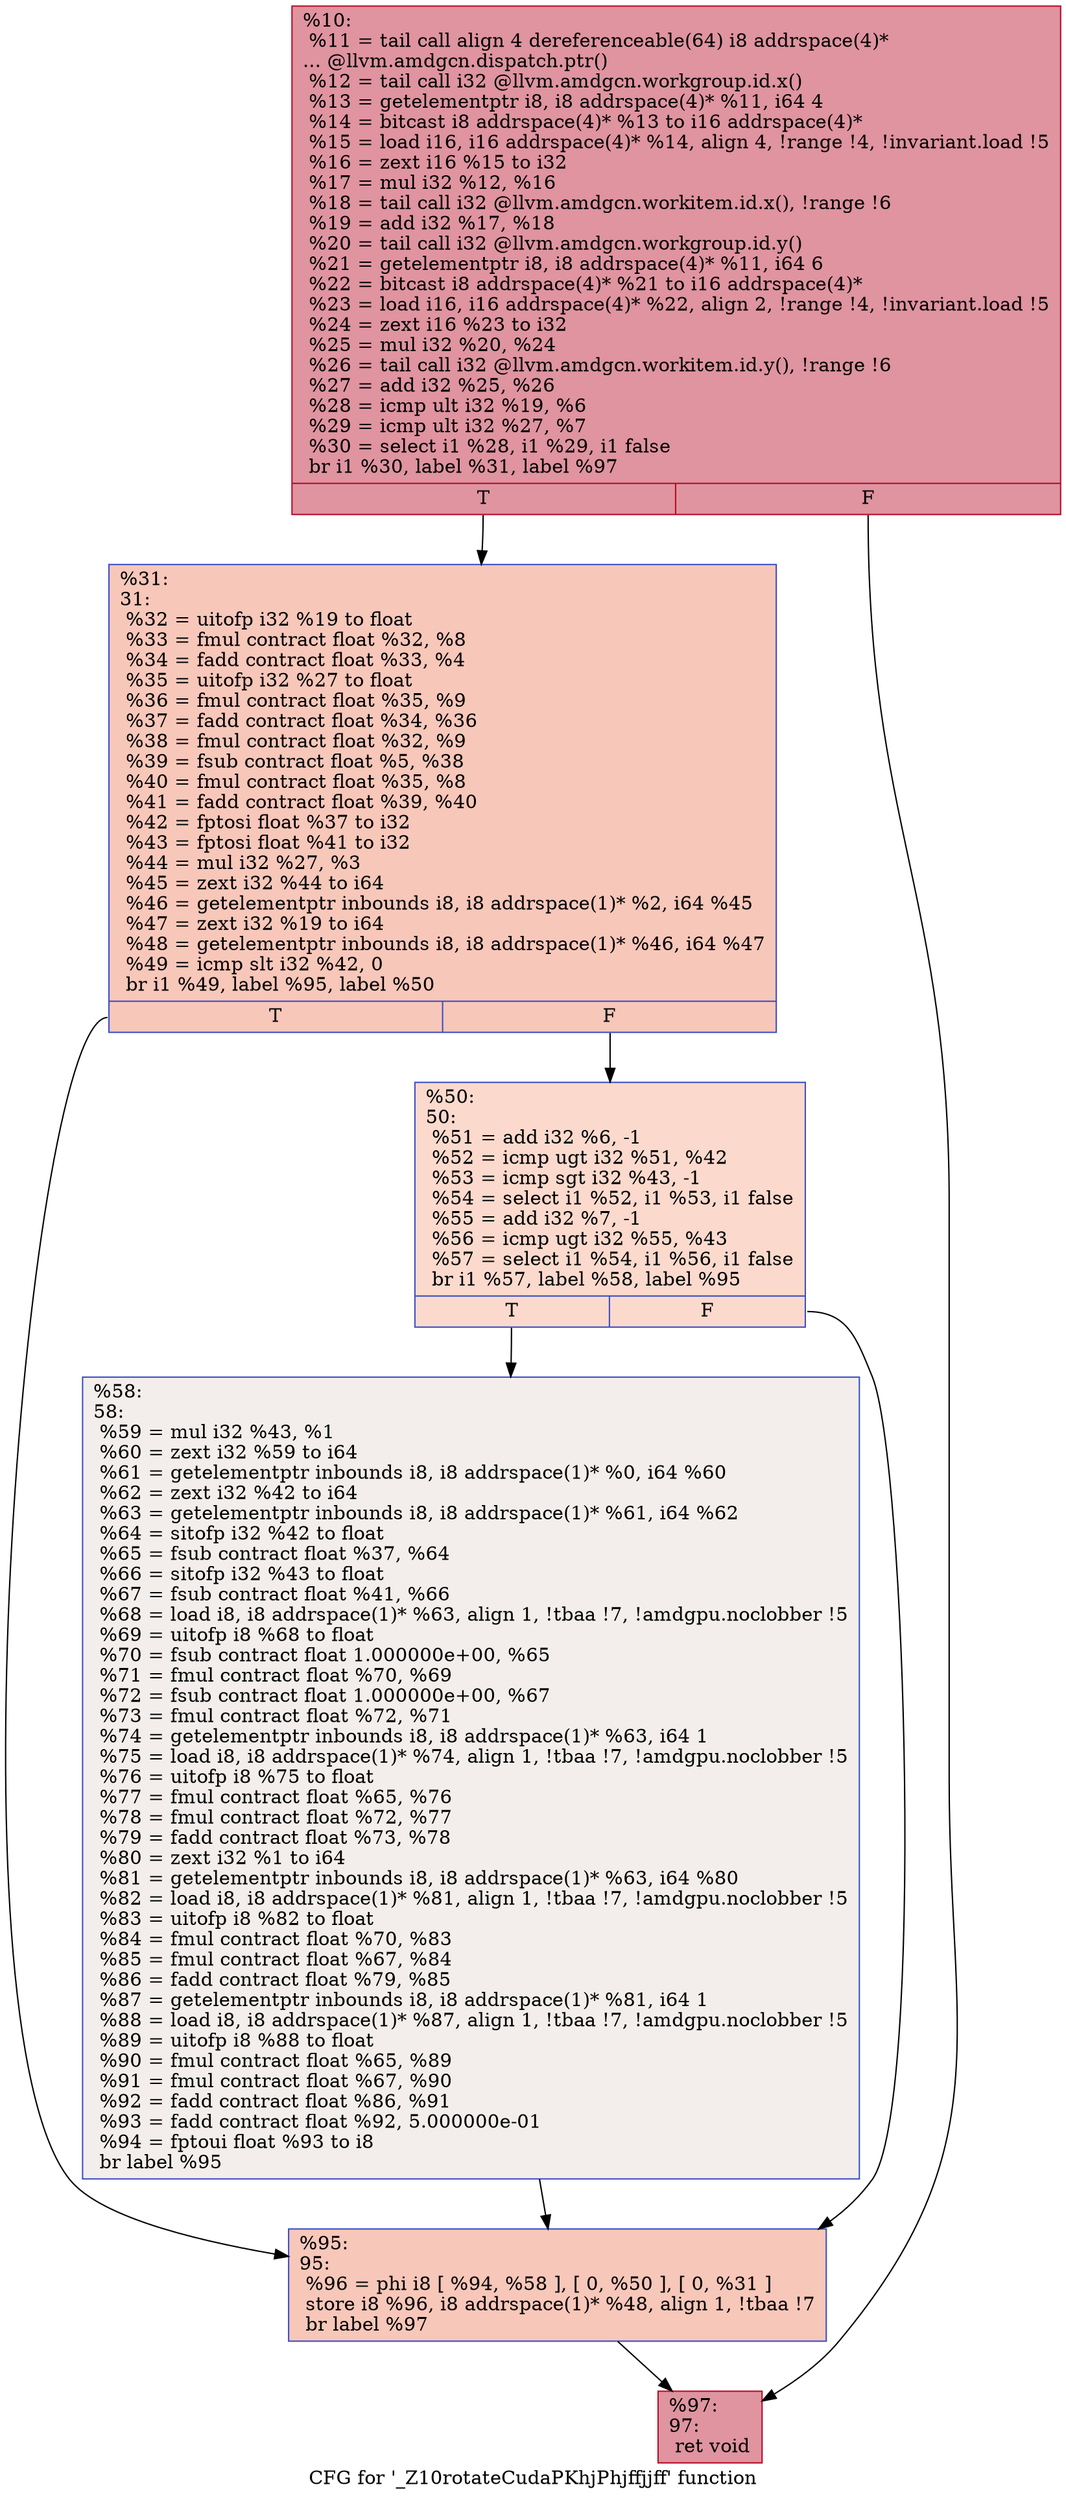 digraph "CFG for '_Z10rotateCudaPKhjPhjffjjff' function" {
	label="CFG for '_Z10rotateCudaPKhjPhjffjjff' function";

	Node0x56e42a0 [shape=record,color="#b70d28ff", style=filled, fillcolor="#b70d2870",label="{%10:\l  %11 = tail call align 4 dereferenceable(64) i8 addrspace(4)*\l... @llvm.amdgcn.dispatch.ptr()\l  %12 = tail call i32 @llvm.amdgcn.workgroup.id.x()\l  %13 = getelementptr i8, i8 addrspace(4)* %11, i64 4\l  %14 = bitcast i8 addrspace(4)* %13 to i16 addrspace(4)*\l  %15 = load i16, i16 addrspace(4)* %14, align 4, !range !4, !invariant.load !5\l  %16 = zext i16 %15 to i32\l  %17 = mul i32 %12, %16\l  %18 = tail call i32 @llvm.amdgcn.workitem.id.x(), !range !6\l  %19 = add i32 %17, %18\l  %20 = tail call i32 @llvm.amdgcn.workgroup.id.y()\l  %21 = getelementptr i8, i8 addrspace(4)* %11, i64 6\l  %22 = bitcast i8 addrspace(4)* %21 to i16 addrspace(4)*\l  %23 = load i16, i16 addrspace(4)* %22, align 2, !range !4, !invariant.load !5\l  %24 = zext i16 %23 to i32\l  %25 = mul i32 %20, %24\l  %26 = tail call i32 @llvm.amdgcn.workitem.id.y(), !range !6\l  %27 = add i32 %25, %26\l  %28 = icmp ult i32 %19, %6\l  %29 = icmp ult i32 %27, %7\l  %30 = select i1 %28, i1 %29, i1 false\l  br i1 %30, label %31, label %97\l|{<s0>T|<s1>F}}"];
	Node0x56e42a0:s0 -> Node0x56e8860;
	Node0x56e42a0:s1 -> Node0x56e88f0;
	Node0x56e8860 [shape=record,color="#3d50c3ff", style=filled, fillcolor="#ec7f6370",label="{%31:\l31:                                               \l  %32 = uitofp i32 %19 to float\l  %33 = fmul contract float %32, %8\l  %34 = fadd contract float %33, %4\l  %35 = uitofp i32 %27 to float\l  %36 = fmul contract float %35, %9\l  %37 = fadd contract float %34, %36\l  %38 = fmul contract float %32, %9\l  %39 = fsub contract float %5, %38\l  %40 = fmul contract float %35, %8\l  %41 = fadd contract float %39, %40\l  %42 = fptosi float %37 to i32\l  %43 = fptosi float %41 to i32\l  %44 = mul i32 %27, %3\l  %45 = zext i32 %44 to i64\l  %46 = getelementptr inbounds i8, i8 addrspace(1)* %2, i64 %45\l  %47 = zext i32 %19 to i64\l  %48 = getelementptr inbounds i8, i8 addrspace(1)* %46, i64 %47\l  %49 = icmp slt i32 %42, 0\l  br i1 %49, label %95, label %50\l|{<s0>T|<s1>F}}"];
	Node0x56e8860:s0 -> Node0x56e94f0;
	Node0x56e8860:s1 -> Node0x56e9540;
	Node0x56e9540 [shape=record,color="#3d50c3ff", style=filled, fillcolor="#f7ac8e70",label="{%50:\l50:                                               \l  %51 = add i32 %6, -1\l  %52 = icmp ugt i32 %51, %42\l  %53 = icmp sgt i32 %43, -1\l  %54 = select i1 %52, i1 %53, i1 false\l  %55 = add i32 %7, -1\l  %56 = icmp ugt i32 %55, %43\l  %57 = select i1 %54, i1 %56, i1 false\l  br i1 %57, label %58, label %95\l|{<s0>T|<s1>F}}"];
	Node0x56e9540:s0 -> Node0x56e9ae0;
	Node0x56e9540:s1 -> Node0x56e94f0;
	Node0x56e9ae0 [shape=record,color="#3d50c3ff", style=filled, fillcolor="#e3d9d370",label="{%58:\l58:                                               \l  %59 = mul i32 %43, %1\l  %60 = zext i32 %59 to i64\l  %61 = getelementptr inbounds i8, i8 addrspace(1)* %0, i64 %60\l  %62 = zext i32 %42 to i64\l  %63 = getelementptr inbounds i8, i8 addrspace(1)* %61, i64 %62\l  %64 = sitofp i32 %42 to float\l  %65 = fsub contract float %37, %64\l  %66 = sitofp i32 %43 to float\l  %67 = fsub contract float %41, %66\l  %68 = load i8, i8 addrspace(1)* %63, align 1, !tbaa !7, !amdgpu.noclobber !5\l  %69 = uitofp i8 %68 to float\l  %70 = fsub contract float 1.000000e+00, %65\l  %71 = fmul contract float %70, %69\l  %72 = fsub contract float 1.000000e+00, %67\l  %73 = fmul contract float %72, %71\l  %74 = getelementptr inbounds i8, i8 addrspace(1)* %63, i64 1\l  %75 = load i8, i8 addrspace(1)* %74, align 1, !tbaa !7, !amdgpu.noclobber !5\l  %76 = uitofp i8 %75 to float\l  %77 = fmul contract float %65, %76\l  %78 = fmul contract float %72, %77\l  %79 = fadd contract float %73, %78\l  %80 = zext i32 %1 to i64\l  %81 = getelementptr inbounds i8, i8 addrspace(1)* %63, i64 %80\l  %82 = load i8, i8 addrspace(1)* %81, align 1, !tbaa !7, !amdgpu.noclobber !5\l  %83 = uitofp i8 %82 to float\l  %84 = fmul contract float %70, %83\l  %85 = fmul contract float %67, %84\l  %86 = fadd contract float %79, %85\l  %87 = getelementptr inbounds i8, i8 addrspace(1)* %81, i64 1\l  %88 = load i8, i8 addrspace(1)* %87, align 1, !tbaa !7, !amdgpu.noclobber !5\l  %89 = uitofp i8 %88 to float\l  %90 = fmul contract float %65, %89\l  %91 = fmul contract float %67, %90\l  %92 = fadd contract float %86, %91\l  %93 = fadd contract float %92, 5.000000e-01\l  %94 = fptoui float %93 to i8\l  br label %95\l}"];
	Node0x56e9ae0 -> Node0x56e94f0;
	Node0x56e94f0 [shape=record,color="#3d50c3ff", style=filled, fillcolor="#ec7f6370",label="{%95:\l95:                                               \l  %96 = phi i8 [ %94, %58 ], [ 0, %50 ], [ 0, %31 ]\l  store i8 %96, i8 addrspace(1)* %48, align 1, !tbaa !7\l  br label %97\l}"];
	Node0x56e94f0 -> Node0x56e88f0;
	Node0x56e88f0 [shape=record,color="#b70d28ff", style=filled, fillcolor="#b70d2870",label="{%97:\l97:                                               \l  ret void\l}"];
}

